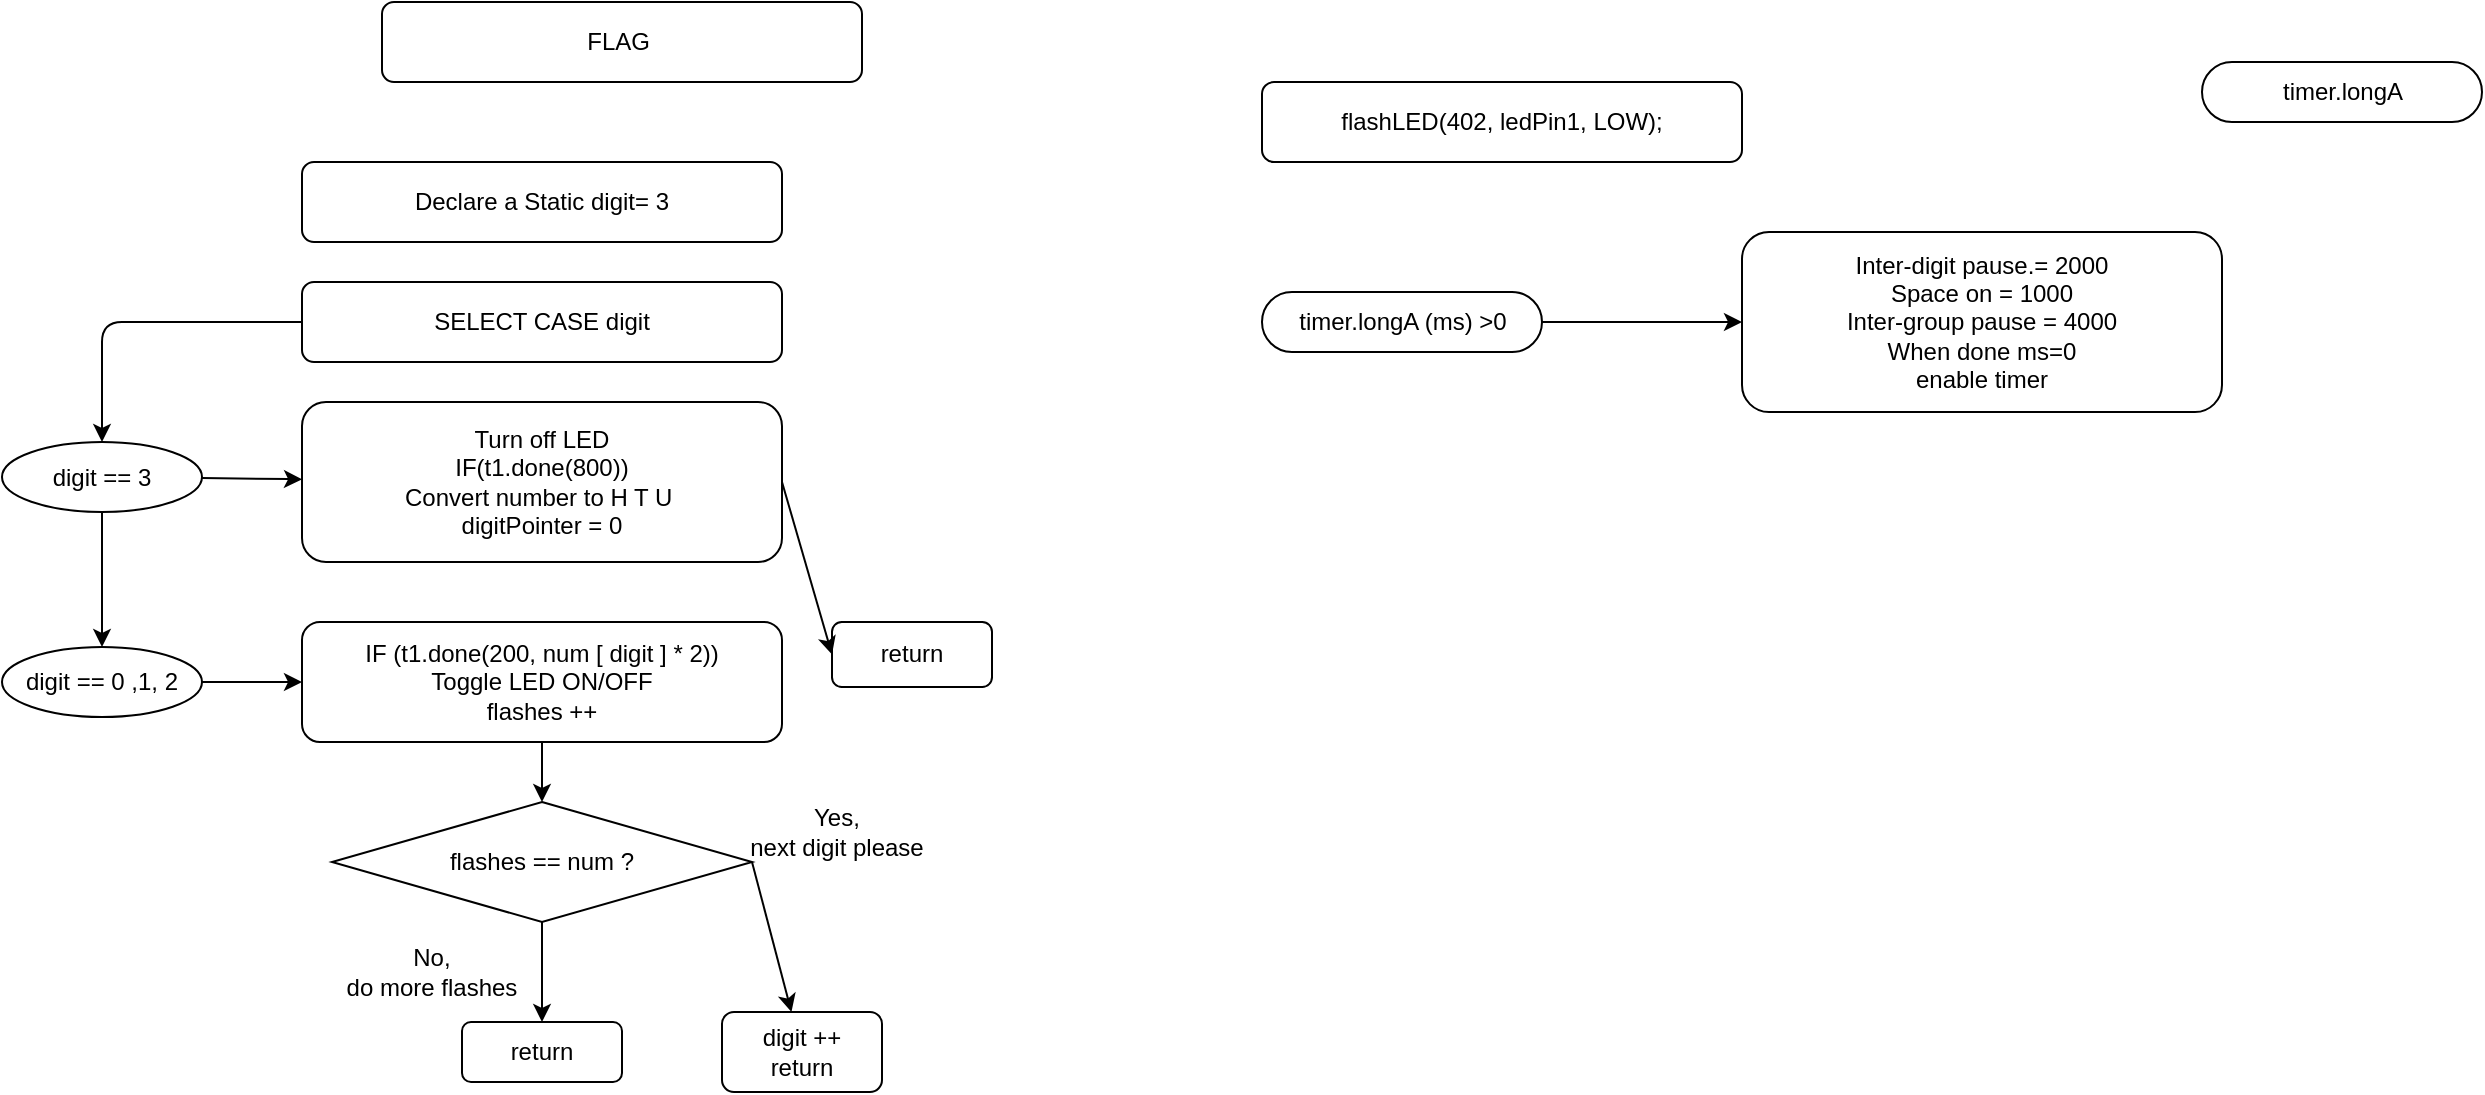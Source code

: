 <mxfile>
    <diagram id="jCsAsDRltVd8h8sEzggu" name="Page-1">
        <mxGraphModel dx="816" dy="594" grid="1" gridSize="10" guides="1" tooltips="1" connect="1" arrows="1" fold="1" page="1" pageScale="1" pageWidth="827" pageHeight="1169" math="0" shadow="0">
            <root>
                <mxCell id="0"/>
                <mxCell id="1" parent="0"/>
                <mxCell id="2" value="digit&amp;nbsp;++&lt;br&gt;return" style="rounded=1;whiteSpace=wrap;html=1;" parent="1" vertex="1">
                    <mxGeometry x="370" y="505" width="80" height="40" as="geometry"/>
                </mxCell>
                <mxCell id="3" value="return" style="rounded=1;whiteSpace=wrap;html=1;" parent="1" vertex="1">
                    <mxGeometry x="425" y="310" width="80" height="32.5" as="geometry"/>
                </mxCell>
                <mxCell id="4" value="return" style="rounded=1;whiteSpace=wrap;html=1;" parent="1" vertex="1">
                    <mxGeometry x="240" y="510" width="80" height="30" as="geometry"/>
                </mxCell>
                <mxCell id="45" value="" style="edgeStyle=none;html=1;" parent="1" source="7" target="39" edge="1">
                    <mxGeometry relative="1" as="geometry"/>
                </mxCell>
                <mxCell id="7" value="IF (t1.done(200, num [ digit ] * 2))&lt;br&gt;Toggle LED ON/OFF&lt;br&gt;flashes ++" style="rounded=1;whiteSpace=wrap;html=1;" parent="1" vertex="1">
                    <mxGeometry x="160" y="310" width="240" height="60" as="geometry"/>
                </mxCell>
                <mxCell id="23" style="edgeStyle=none;html=1;entryX=0.5;entryY=0;entryDx=0;entryDy=0;exitX=0;exitY=0.5;exitDx=0;exitDy=0;" parent="1" source="8" target="16" edge="1">
                    <mxGeometry relative="1" as="geometry">
                        <Array as="points">
                            <mxPoint x="60" y="160"/>
                        </Array>
                    </mxGeometry>
                </mxCell>
                <mxCell id="8" value="SELECT CASE digit" style="rounded=1;whiteSpace=wrap;html=1;" parent="1" vertex="1">
                    <mxGeometry x="160" y="140" width="240" height="40" as="geometry"/>
                </mxCell>
                <mxCell id="9" value="Declare a Static digit= 3" style="rounded=1;whiteSpace=wrap;html=1;" parent="1" vertex="1">
                    <mxGeometry x="160" y="80" width="240" height="40" as="geometry"/>
                </mxCell>
                <mxCell id="28" value="" style="edgeStyle=none;html=1;entryX=0;entryY=0.5;entryDx=0;entryDy=0;exitX=1;exitY=0.5;exitDx=0;exitDy=0;" parent="1" source="12" target="3" edge="1">
                    <mxGeometry relative="1" as="geometry">
                        <mxPoint x="460" y="240" as="targetPoint"/>
                    </mxGeometry>
                </mxCell>
                <mxCell id="12" value="Turn off LED&lt;br&gt;IF(t1.done(800))&lt;br&gt;Convert number to H T U&amp;nbsp;&lt;br&gt;digitPointer = 0" style="rounded=1;whiteSpace=wrap;html=1;" parent="1" vertex="1">
                    <mxGeometry x="160" y="200" width="240" height="80" as="geometry"/>
                </mxCell>
                <mxCell id="36" value="" style="edgeStyle=none;html=1;exitX=1;exitY=0.5;exitDx=0;exitDy=0;" parent="1" source="39" target="2" edge="1">
                    <mxGeometry relative="1" as="geometry"/>
                </mxCell>
                <mxCell id="26" value="" style="edgeStyle=none;html=1;" parent="1" source="16" target="12" edge="1">
                    <mxGeometry relative="1" as="geometry"/>
                </mxCell>
                <mxCell id="32" value="" style="edgeStyle=none;html=1;" parent="1" source="16" target="30" edge="1">
                    <mxGeometry relative="1" as="geometry"/>
                </mxCell>
                <mxCell id="16" value="digit&amp;nbsp;== 3" style="ellipse;whiteSpace=wrap;html=1;" parent="1" vertex="1">
                    <mxGeometry x="10" y="220" width="100" height="35" as="geometry"/>
                </mxCell>
                <mxCell id="31" value="" style="edgeStyle=none;html=1;" parent="1" source="30" target="7" edge="1">
                    <mxGeometry relative="1" as="geometry"/>
                </mxCell>
                <mxCell id="30" value="digit&amp;nbsp;== 0 ,1, 2" style="ellipse;whiteSpace=wrap;html=1;" parent="1" vertex="1">
                    <mxGeometry x="10" y="322.5" width="100" height="35" as="geometry"/>
                </mxCell>
                <mxCell id="37" value="No,&lt;br&gt;do more flashes" style="text;strokeColor=none;align=center;fillColor=none;html=1;verticalAlign=middle;whiteSpace=wrap;rounded=0;" parent="1" vertex="1">
                    <mxGeometry x="170" y="470" width="110" height="30" as="geometry"/>
                </mxCell>
                <mxCell id="38" value="Yes,&lt;br&gt;next digit please" style="text;strokeColor=none;align=center;fillColor=none;html=1;verticalAlign=middle;whiteSpace=wrap;rounded=0;" parent="1" vertex="1">
                    <mxGeometry x="350" y="400" width="155" height="30" as="geometry"/>
                </mxCell>
                <mxCell id="46" value="" style="edgeStyle=none;html=1;" parent="1" source="39" target="4" edge="1">
                    <mxGeometry relative="1" as="geometry"/>
                </mxCell>
                <mxCell id="39" value="flashes == num ?" style="rhombus;whiteSpace=wrap;html=1;" parent="1" vertex="1">
                    <mxGeometry x="175" y="400" width="210" height="60" as="geometry"/>
                </mxCell>
                <mxCell id="47" value="flashLED(402, ledPin1, LOW);" style="rounded=1;whiteSpace=wrap;html=1;" parent="1" vertex="1">
                    <mxGeometry x="640" y="40" width="240" height="40" as="geometry"/>
                </mxCell>
                <mxCell id="48" value="Inter-digit pause.= 2000&lt;br&gt;Space on = 1000&lt;br&gt;Inter-group pause = 4000&lt;br&gt;When done ms=0&lt;br&gt;enable timer" style="rounded=1;whiteSpace=wrap;html=1;" vertex="1" parent="1">
                    <mxGeometry x="880" y="115" width="240" height="90" as="geometry"/>
                </mxCell>
                <mxCell id="50" value="FLAG&amp;nbsp;" style="rounded=1;whiteSpace=wrap;html=1;" vertex="1" parent="1">
                    <mxGeometry x="200" width="240" height="40" as="geometry"/>
                </mxCell>
                <mxCell id="51" value="timer.longA" style="html=1;dashed=0;whitespace=wrap;shape=mxgraph.dfd.start" vertex="1" parent="1">
                    <mxGeometry x="1110" y="30" width="140" height="30" as="geometry"/>
                </mxCell>
                <mxCell id="53" value="" style="edgeStyle=none;html=1;" edge="1" parent="1" source="52" target="48">
                    <mxGeometry relative="1" as="geometry"/>
                </mxCell>
                <mxCell id="52" value="timer.longA (ms) &amp;gt;0" style="html=1;dashed=0;whitespace=wrap;shape=mxgraph.dfd.start" vertex="1" parent="1">
                    <mxGeometry x="640" y="145" width="140" height="30" as="geometry"/>
                </mxCell>
            </root>
        </mxGraphModel>
    </diagram>
</mxfile>